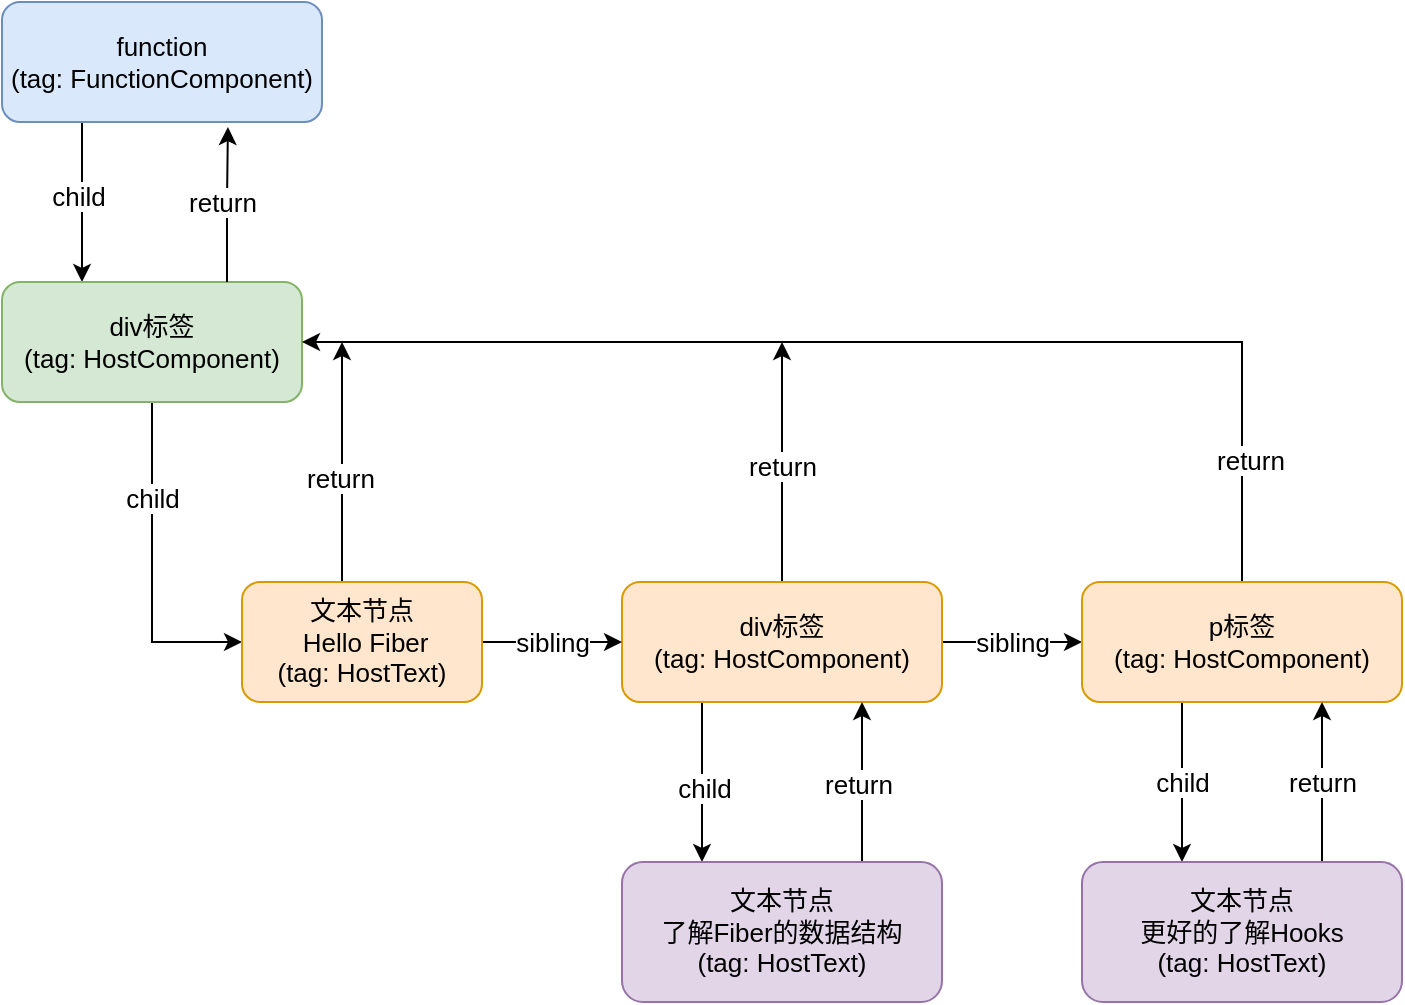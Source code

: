 <mxfile version="22.1.16" type="github">
  <diagram name="第 1 页" id="PzjlyZ9SXHgRuvlitE18">
    <mxGraphModel dx="1194" dy="658" grid="1" gridSize="10" guides="1" tooltips="1" connect="1" arrows="1" fold="1" page="1" pageScale="1" pageWidth="827" pageHeight="1169" math="0" shadow="0">
      <root>
        <mxCell id="0" />
        <mxCell id="1" parent="0" />
        <mxCell id="t4452iwgGV5L-DSu68Ur-3" value="" style="edgeStyle=orthogonalEdgeStyle;rounded=0;orthogonalLoop=1;jettySize=auto;html=1;fontSize=13;" edge="1" parent="1" source="t4452iwgGV5L-DSu68Ur-1" target="t4452iwgGV5L-DSu68Ur-2">
          <mxGeometry relative="1" as="geometry">
            <Array as="points">
              <mxPoint x="110" y="190" />
              <mxPoint x="110" y="190" />
            </Array>
          </mxGeometry>
        </mxCell>
        <mxCell id="t4452iwgGV5L-DSu68Ur-18" value="child" style="edgeLabel;html=1;align=center;verticalAlign=middle;resizable=0;points=[];fontSize=13;" vertex="1" connectable="0" parent="t4452iwgGV5L-DSu68Ur-3">
          <mxGeometry x="-0.087" y="-2" relative="1" as="geometry">
            <mxPoint as="offset" />
          </mxGeometry>
        </mxCell>
        <mxCell id="t4452iwgGV5L-DSu68Ur-1" value="function&lt;br style=&quot;font-size: 13px;&quot;&gt;(tag: FunctionComponent)" style="rounded=1;whiteSpace=wrap;html=1;fontSize=13;fillColor=#dae8fc;strokeColor=#6c8ebf;" vertex="1" parent="1">
          <mxGeometry x="70" y="70" width="160" height="60" as="geometry" />
        </mxCell>
        <mxCell id="t4452iwgGV5L-DSu68Ur-28" style="edgeStyle=orthogonalEdgeStyle;rounded=0;orthogonalLoop=1;jettySize=auto;html=1;exitX=0.5;exitY=1;exitDx=0;exitDy=0;entryX=0;entryY=0.5;entryDx=0;entryDy=0;fontSize=13;" edge="1" parent="1" source="t4452iwgGV5L-DSu68Ur-2" target="t4452iwgGV5L-DSu68Ur-10">
          <mxGeometry relative="1" as="geometry" />
        </mxCell>
        <mxCell id="t4452iwgGV5L-DSu68Ur-30" value="child" style="edgeLabel;html=1;align=center;verticalAlign=middle;resizable=0;points=[];fontSize=13;" vertex="1" connectable="0" parent="t4452iwgGV5L-DSu68Ur-28">
          <mxGeometry x="-0.25" y="1" relative="1" as="geometry">
            <mxPoint x="-1" y="-14" as="offset" />
          </mxGeometry>
        </mxCell>
        <mxCell id="t4452iwgGV5L-DSu68Ur-2" value="div标签&lt;br style=&quot;font-size: 13px;&quot;&gt;(tag:&amp;nbsp;HostComponent)" style="whiteSpace=wrap;html=1;rounded=1;fontSize=13;fillColor=#d5e8d4;strokeColor=#82b366;" vertex="1" parent="1">
          <mxGeometry x="70" y="210" width="150" height="60" as="geometry" />
        </mxCell>
        <mxCell id="t4452iwgGV5L-DSu68Ur-9" value="sibling" style="edgeStyle=orthogonalEdgeStyle;rounded=0;orthogonalLoop=1;jettySize=auto;html=1;fontSize=13;" edge="1" parent="1" source="t4452iwgGV5L-DSu68Ur-6" target="t4452iwgGV5L-DSu68Ur-8">
          <mxGeometry relative="1" as="geometry" />
        </mxCell>
        <mxCell id="t4452iwgGV5L-DSu68Ur-13" value="" style="edgeStyle=orthogonalEdgeStyle;rounded=0;orthogonalLoop=1;jettySize=auto;html=1;fontSize=13;" edge="1" parent="1" source="t4452iwgGV5L-DSu68Ur-6" target="t4452iwgGV5L-DSu68Ur-12">
          <mxGeometry relative="1" as="geometry">
            <Array as="points">
              <mxPoint x="420" y="460" />
              <mxPoint x="420" y="460" />
            </Array>
          </mxGeometry>
        </mxCell>
        <mxCell id="t4452iwgGV5L-DSu68Ur-23" value="child" style="edgeLabel;html=1;align=center;verticalAlign=middle;resizable=0;points=[];fontSize=13;" vertex="1" connectable="0" parent="t4452iwgGV5L-DSu68Ur-13">
          <mxGeometry x="0.062" y="1" relative="1" as="geometry">
            <mxPoint as="offset" />
          </mxGeometry>
        </mxCell>
        <mxCell id="t4452iwgGV5L-DSu68Ur-45" style="edgeStyle=orthogonalEdgeStyle;rounded=0;orthogonalLoop=1;jettySize=auto;html=1;exitX=0.5;exitY=0;exitDx=0;exitDy=0;fontSize=13;" edge="1" parent="1" source="t4452iwgGV5L-DSu68Ur-6">
          <mxGeometry relative="1" as="geometry">
            <mxPoint x="460" y="240" as="targetPoint" />
          </mxGeometry>
        </mxCell>
        <mxCell id="t4452iwgGV5L-DSu68Ur-47" value="return" style="edgeLabel;html=1;align=center;verticalAlign=middle;resizable=0;points=[];fontSize=13;" vertex="1" connectable="0" parent="t4452iwgGV5L-DSu68Ur-45">
          <mxGeometry x="-0.029" relative="1" as="geometry">
            <mxPoint as="offset" />
          </mxGeometry>
        </mxCell>
        <mxCell id="t4452iwgGV5L-DSu68Ur-6" value="div标签&lt;br style=&quot;border-color: var(--border-color); font-size: 13px;&quot;&gt;(tag:&amp;nbsp;HostComponent)" style="whiteSpace=wrap;html=1;rounded=1;fontSize=13;fillColor=#ffe6cc;strokeColor=#d79b00;" vertex="1" parent="1">
          <mxGeometry x="380" y="360" width="160" height="60" as="geometry" />
        </mxCell>
        <mxCell id="t4452iwgGV5L-DSu68Ur-15" value="" style="edgeStyle=orthogonalEdgeStyle;rounded=0;orthogonalLoop=1;jettySize=auto;html=1;fontSize=13;" edge="1" parent="1" source="t4452iwgGV5L-DSu68Ur-8" target="t4452iwgGV5L-DSu68Ur-14">
          <mxGeometry relative="1" as="geometry">
            <Array as="points">
              <mxPoint x="660" y="490" />
              <mxPoint x="660" y="490" />
            </Array>
          </mxGeometry>
        </mxCell>
        <mxCell id="t4452iwgGV5L-DSu68Ur-26" value="child" style="edgeLabel;html=1;align=center;verticalAlign=middle;resizable=0;points=[];fontSize=13;" vertex="1" connectable="0" parent="t4452iwgGV5L-DSu68Ur-15">
          <mxGeometry x="-0.163" relative="1" as="geometry">
            <mxPoint y="6" as="offset" />
          </mxGeometry>
        </mxCell>
        <mxCell id="t4452iwgGV5L-DSu68Ur-46" style="edgeStyle=orthogonalEdgeStyle;rounded=0;orthogonalLoop=1;jettySize=auto;html=1;exitX=0.5;exitY=0;exitDx=0;exitDy=0;entryX=1;entryY=0.5;entryDx=0;entryDy=0;fontSize=13;" edge="1" parent="1" source="t4452iwgGV5L-DSu68Ur-8" target="t4452iwgGV5L-DSu68Ur-2">
          <mxGeometry relative="1" as="geometry" />
        </mxCell>
        <mxCell id="t4452iwgGV5L-DSu68Ur-48" value="return" style="edgeLabel;html=1;align=center;verticalAlign=middle;resizable=0;points=[];fontSize=13;" vertex="1" connectable="0" parent="t4452iwgGV5L-DSu68Ur-46">
          <mxGeometry x="-0.788" y="-4" relative="1" as="geometry">
            <mxPoint y="1" as="offset" />
          </mxGeometry>
        </mxCell>
        <mxCell id="t4452iwgGV5L-DSu68Ur-8" value="p标签&lt;br style=&quot;border-color: var(--border-color); font-size: 13px;&quot;&gt;(tag:&amp;nbsp;HostComponent)" style="whiteSpace=wrap;html=1;rounded=1;fontSize=13;fillColor=#ffe6cc;strokeColor=#d79b00;" vertex="1" parent="1">
          <mxGeometry x="610" y="360" width="160" height="60" as="geometry" />
        </mxCell>
        <mxCell id="t4452iwgGV5L-DSu68Ur-29" value="sibling" style="edgeStyle=orthogonalEdgeStyle;rounded=0;orthogonalLoop=1;jettySize=auto;html=1;exitX=1;exitY=0.5;exitDx=0;exitDy=0;entryX=0;entryY=0.5;entryDx=0;entryDy=0;fontSize=13;" edge="1" parent="1" source="t4452iwgGV5L-DSu68Ur-10" target="t4452iwgGV5L-DSu68Ur-6">
          <mxGeometry relative="1" as="geometry" />
        </mxCell>
        <mxCell id="t4452iwgGV5L-DSu68Ur-31" style="edgeStyle=orthogonalEdgeStyle;rounded=0;orthogonalLoop=1;jettySize=auto;html=1;exitX=0.5;exitY=0;exitDx=0;exitDy=0;fontSize=13;" edge="1" parent="1" source="t4452iwgGV5L-DSu68Ur-10">
          <mxGeometry relative="1" as="geometry">
            <mxPoint x="240" y="240" as="targetPoint" />
            <Array as="points">
              <mxPoint x="240" y="300" />
              <mxPoint x="240" y="300" />
            </Array>
          </mxGeometry>
        </mxCell>
        <mxCell id="t4452iwgGV5L-DSu68Ur-35" value="return" style="edgeLabel;html=1;align=center;verticalAlign=middle;resizable=0;points=[];fontSize=13;" vertex="1" connectable="0" parent="t4452iwgGV5L-DSu68Ur-31">
          <mxGeometry x="-0.046" y="1" relative="1" as="geometry">
            <mxPoint as="offset" />
          </mxGeometry>
        </mxCell>
        <mxCell id="t4452iwgGV5L-DSu68Ur-10" value="文本节点&lt;br style=&quot;font-size: 13px;&quot;&gt;&amp;nbsp;Hello Fiber&lt;br style=&quot;font-size: 13px;&quot;&gt;(tag: HostText)" style="whiteSpace=wrap;html=1;rounded=1;fontSize=13;fillColor=#ffe6cc;strokeColor=#d79b00;" vertex="1" parent="1">
          <mxGeometry x="190" y="360" width="120" height="60" as="geometry" />
        </mxCell>
        <mxCell id="t4452iwgGV5L-DSu68Ur-22" style="edgeStyle=orthogonalEdgeStyle;rounded=0;orthogonalLoop=1;jettySize=auto;html=1;exitX=0.75;exitY=0;exitDx=0;exitDy=0;entryX=0.75;entryY=1;entryDx=0;entryDy=0;fontSize=13;" edge="1" parent="1" source="t4452iwgGV5L-DSu68Ur-12" target="t4452iwgGV5L-DSu68Ur-6">
          <mxGeometry relative="1" as="geometry">
            <Array as="points">
              <mxPoint x="500" y="500" />
            </Array>
          </mxGeometry>
        </mxCell>
        <mxCell id="t4452iwgGV5L-DSu68Ur-24" value="return" style="edgeLabel;html=1;align=center;verticalAlign=middle;resizable=0;points=[];fontSize=13;" vertex="1" connectable="0" parent="t4452iwgGV5L-DSu68Ur-22">
          <mxGeometry x="0.013" y="2" relative="1" as="geometry">
            <mxPoint y="1" as="offset" />
          </mxGeometry>
        </mxCell>
        <mxCell id="t4452iwgGV5L-DSu68Ur-12" value="文本节点&lt;br style=&quot;border-color: var(--border-color); font-size: 13px;&quot;&gt;了解Fiber的数据结构&lt;br style=&quot;font-size: 13px;&quot;&gt;(tag: HostText)" style="whiteSpace=wrap;html=1;rounded=1;fontSize=13;fillColor=#e1d5e7;strokeColor=#9673a6;" vertex="1" parent="1">
          <mxGeometry x="380" y="500" width="160" height="70" as="geometry" />
        </mxCell>
        <mxCell id="t4452iwgGV5L-DSu68Ur-25" value="return" style="edgeStyle=orthogonalEdgeStyle;rounded=0;orthogonalLoop=1;jettySize=auto;html=1;exitX=0.75;exitY=0;exitDx=0;exitDy=0;entryX=0.75;entryY=1;entryDx=0;entryDy=0;fontSize=13;" edge="1" parent="1" source="t4452iwgGV5L-DSu68Ur-14" target="t4452iwgGV5L-DSu68Ur-8">
          <mxGeometry relative="1" as="geometry">
            <Array as="points">
              <mxPoint x="730" y="500" />
            </Array>
          </mxGeometry>
        </mxCell>
        <mxCell id="t4452iwgGV5L-DSu68Ur-14" value="文本节点&lt;br style=&quot;border-color: var(--border-color); font-size: 13px;&quot;&gt;更好的了解Hooks&lt;br style=&quot;border-color: var(--border-color); font-size: 13px;&quot;&gt;(tag: HostText)" style="whiteSpace=wrap;html=1;rounded=1;fontSize=13;fillColor=#e1d5e7;strokeColor=#9673a6;" vertex="1" parent="1">
          <mxGeometry x="610" y="500" width="160" height="70" as="geometry" />
        </mxCell>
        <mxCell id="t4452iwgGV5L-DSu68Ur-42" style="edgeStyle=orthogonalEdgeStyle;rounded=0;orthogonalLoop=1;jettySize=auto;html=1;exitX=0.75;exitY=0;exitDx=0;exitDy=0;entryX=0.706;entryY=1.042;entryDx=0;entryDy=0;entryPerimeter=0;fontSize=13;" edge="1" parent="1" source="t4452iwgGV5L-DSu68Ur-2" target="t4452iwgGV5L-DSu68Ur-1">
          <mxGeometry relative="1" as="geometry" />
        </mxCell>
        <mxCell id="t4452iwgGV5L-DSu68Ur-43" value="return" style="edgeLabel;html=1;align=center;verticalAlign=middle;resizable=0;points=[];fontSize=13;" vertex="1" connectable="0" parent="t4452iwgGV5L-DSu68Ur-42">
          <mxGeometry x="0.238" y="1" relative="1" as="geometry">
            <mxPoint x="-2" y="8" as="offset" />
          </mxGeometry>
        </mxCell>
      </root>
    </mxGraphModel>
  </diagram>
</mxfile>
